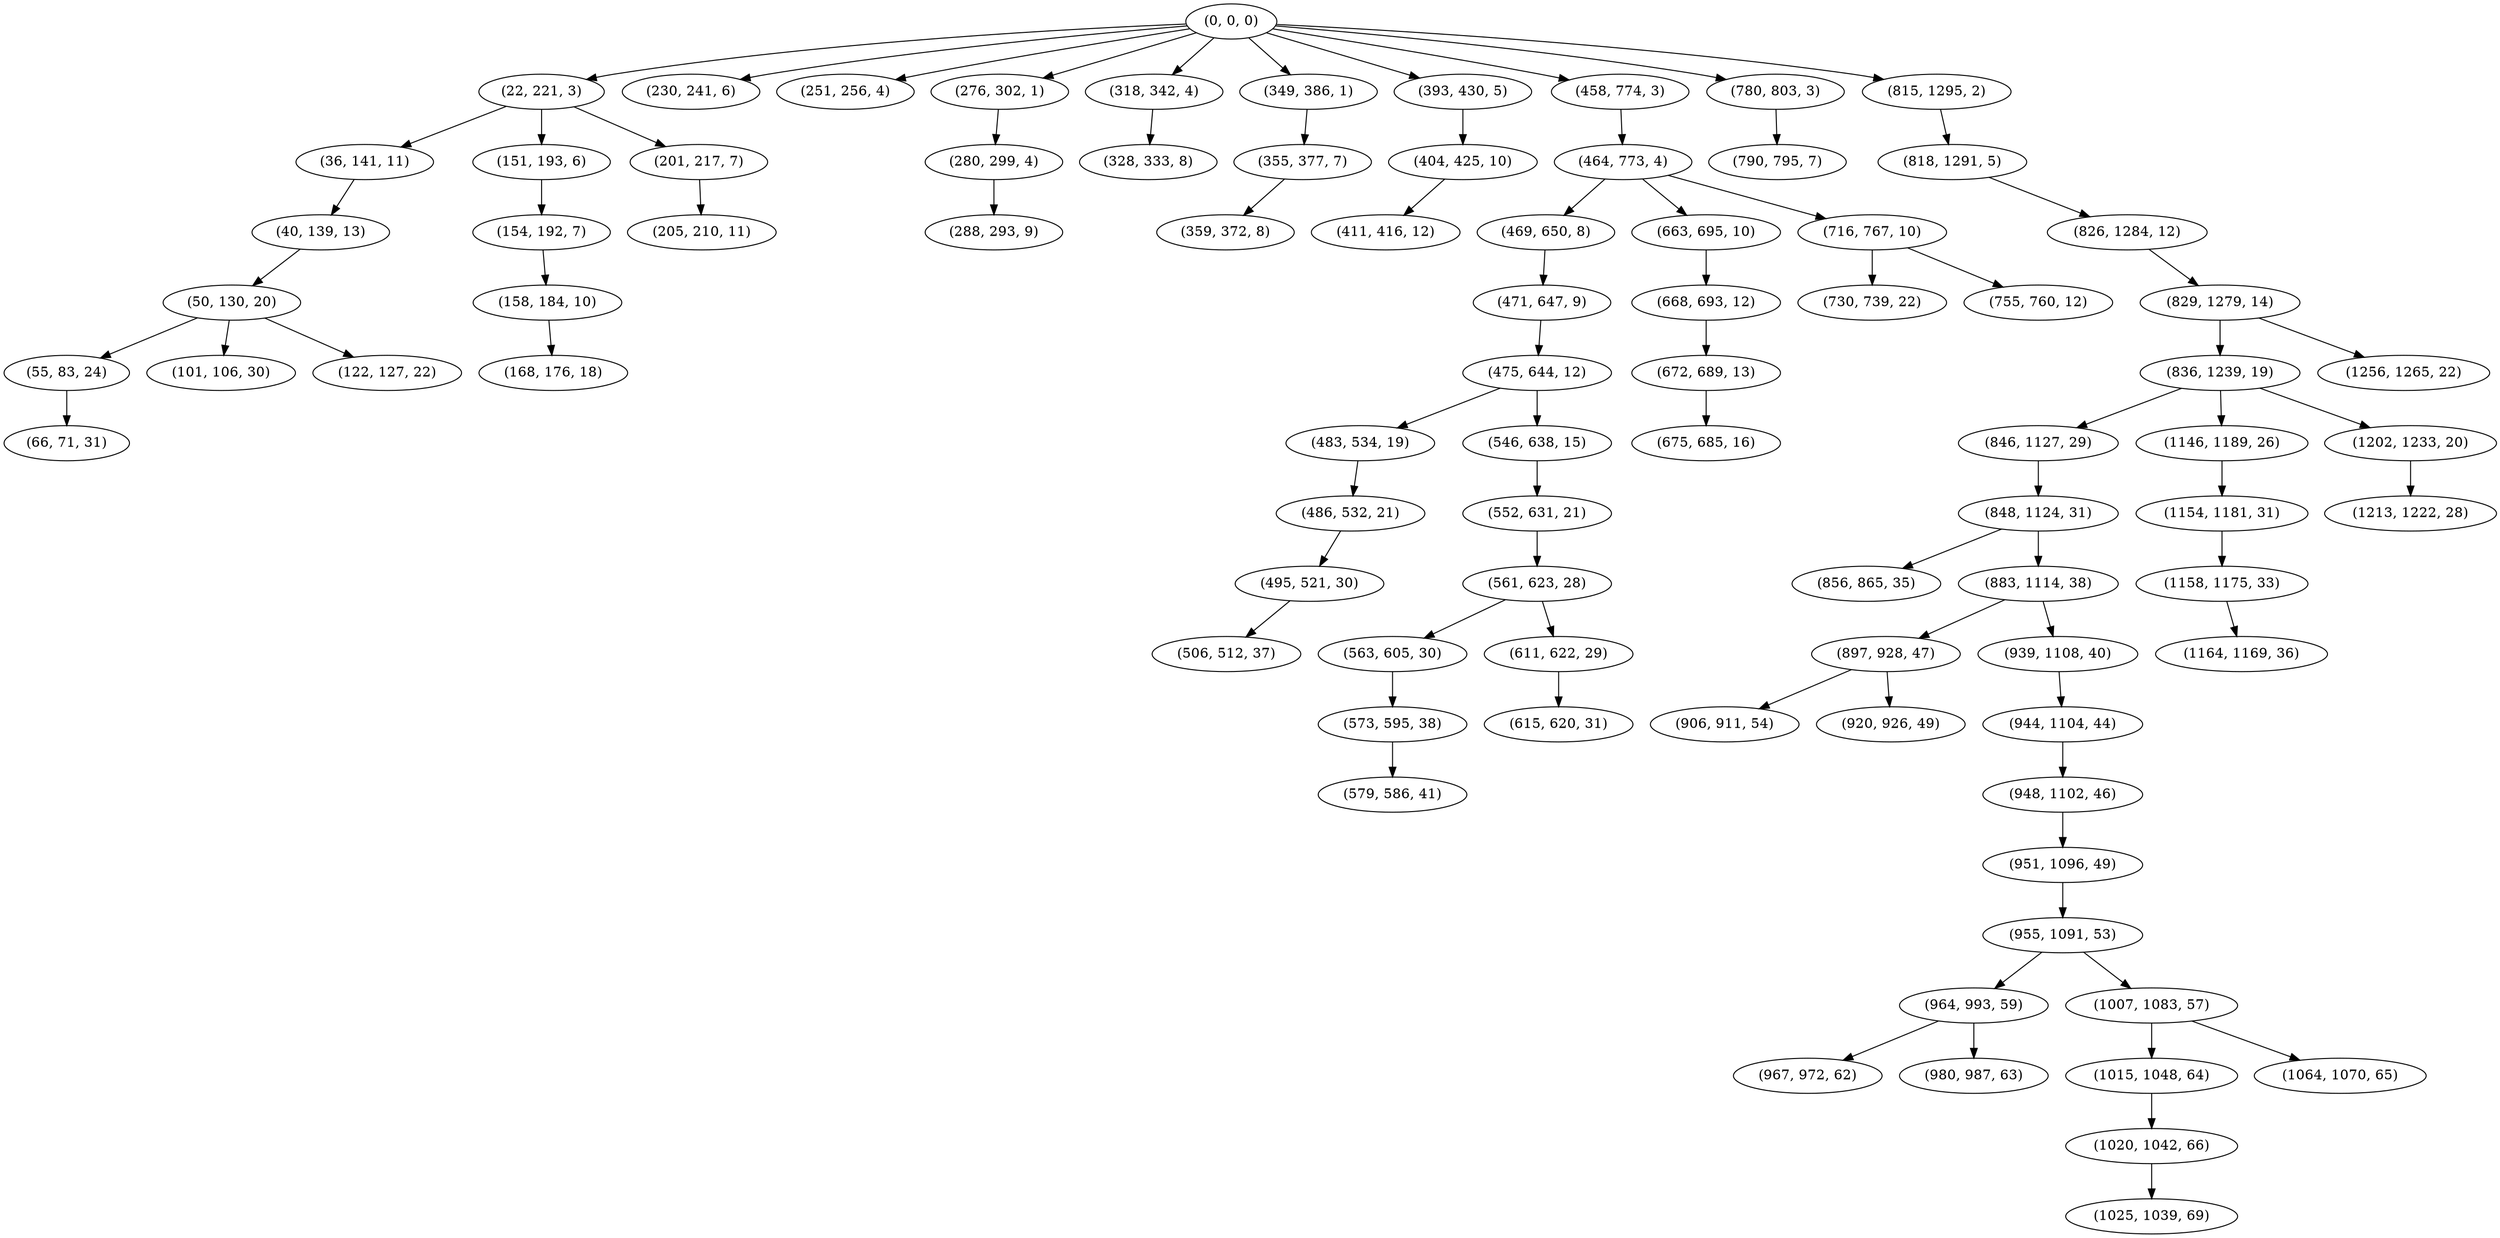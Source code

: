 digraph tree {
    "(0, 0, 0)";
    "(22, 221, 3)";
    "(36, 141, 11)";
    "(40, 139, 13)";
    "(50, 130, 20)";
    "(55, 83, 24)";
    "(66, 71, 31)";
    "(101, 106, 30)";
    "(122, 127, 22)";
    "(151, 193, 6)";
    "(154, 192, 7)";
    "(158, 184, 10)";
    "(168, 176, 18)";
    "(201, 217, 7)";
    "(205, 210, 11)";
    "(230, 241, 6)";
    "(251, 256, 4)";
    "(276, 302, 1)";
    "(280, 299, 4)";
    "(288, 293, 9)";
    "(318, 342, 4)";
    "(328, 333, 8)";
    "(349, 386, 1)";
    "(355, 377, 7)";
    "(359, 372, 8)";
    "(393, 430, 5)";
    "(404, 425, 10)";
    "(411, 416, 12)";
    "(458, 774, 3)";
    "(464, 773, 4)";
    "(469, 650, 8)";
    "(471, 647, 9)";
    "(475, 644, 12)";
    "(483, 534, 19)";
    "(486, 532, 21)";
    "(495, 521, 30)";
    "(506, 512, 37)";
    "(546, 638, 15)";
    "(552, 631, 21)";
    "(561, 623, 28)";
    "(563, 605, 30)";
    "(573, 595, 38)";
    "(579, 586, 41)";
    "(611, 622, 29)";
    "(615, 620, 31)";
    "(663, 695, 10)";
    "(668, 693, 12)";
    "(672, 689, 13)";
    "(675, 685, 16)";
    "(716, 767, 10)";
    "(730, 739, 22)";
    "(755, 760, 12)";
    "(780, 803, 3)";
    "(790, 795, 7)";
    "(815, 1295, 2)";
    "(818, 1291, 5)";
    "(826, 1284, 12)";
    "(829, 1279, 14)";
    "(836, 1239, 19)";
    "(846, 1127, 29)";
    "(848, 1124, 31)";
    "(856, 865, 35)";
    "(883, 1114, 38)";
    "(897, 928, 47)";
    "(906, 911, 54)";
    "(920, 926, 49)";
    "(939, 1108, 40)";
    "(944, 1104, 44)";
    "(948, 1102, 46)";
    "(951, 1096, 49)";
    "(955, 1091, 53)";
    "(964, 993, 59)";
    "(967, 972, 62)";
    "(980, 987, 63)";
    "(1007, 1083, 57)";
    "(1015, 1048, 64)";
    "(1020, 1042, 66)";
    "(1025, 1039, 69)";
    "(1064, 1070, 65)";
    "(1146, 1189, 26)";
    "(1154, 1181, 31)";
    "(1158, 1175, 33)";
    "(1164, 1169, 36)";
    "(1202, 1233, 20)";
    "(1213, 1222, 28)";
    "(1256, 1265, 22)";
    "(0, 0, 0)" -> "(22, 221, 3)";
    "(0, 0, 0)" -> "(230, 241, 6)";
    "(0, 0, 0)" -> "(251, 256, 4)";
    "(0, 0, 0)" -> "(276, 302, 1)";
    "(0, 0, 0)" -> "(318, 342, 4)";
    "(0, 0, 0)" -> "(349, 386, 1)";
    "(0, 0, 0)" -> "(393, 430, 5)";
    "(0, 0, 0)" -> "(458, 774, 3)";
    "(0, 0, 0)" -> "(780, 803, 3)";
    "(0, 0, 0)" -> "(815, 1295, 2)";
    "(22, 221, 3)" -> "(36, 141, 11)";
    "(22, 221, 3)" -> "(151, 193, 6)";
    "(22, 221, 3)" -> "(201, 217, 7)";
    "(36, 141, 11)" -> "(40, 139, 13)";
    "(40, 139, 13)" -> "(50, 130, 20)";
    "(50, 130, 20)" -> "(55, 83, 24)";
    "(50, 130, 20)" -> "(101, 106, 30)";
    "(50, 130, 20)" -> "(122, 127, 22)";
    "(55, 83, 24)" -> "(66, 71, 31)";
    "(151, 193, 6)" -> "(154, 192, 7)";
    "(154, 192, 7)" -> "(158, 184, 10)";
    "(158, 184, 10)" -> "(168, 176, 18)";
    "(201, 217, 7)" -> "(205, 210, 11)";
    "(276, 302, 1)" -> "(280, 299, 4)";
    "(280, 299, 4)" -> "(288, 293, 9)";
    "(318, 342, 4)" -> "(328, 333, 8)";
    "(349, 386, 1)" -> "(355, 377, 7)";
    "(355, 377, 7)" -> "(359, 372, 8)";
    "(393, 430, 5)" -> "(404, 425, 10)";
    "(404, 425, 10)" -> "(411, 416, 12)";
    "(458, 774, 3)" -> "(464, 773, 4)";
    "(464, 773, 4)" -> "(469, 650, 8)";
    "(464, 773, 4)" -> "(663, 695, 10)";
    "(464, 773, 4)" -> "(716, 767, 10)";
    "(469, 650, 8)" -> "(471, 647, 9)";
    "(471, 647, 9)" -> "(475, 644, 12)";
    "(475, 644, 12)" -> "(483, 534, 19)";
    "(475, 644, 12)" -> "(546, 638, 15)";
    "(483, 534, 19)" -> "(486, 532, 21)";
    "(486, 532, 21)" -> "(495, 521, 30)";
    "(495, 521, 30)" -> "(506, 512, 37)";
    "(546, 638, 15)" -> "(552, 631, 21)";
    "(552, 631, 21)" -> "(561, 623, 28)";
    "(561, 623, 28)" -> "(563, 605, 30)";
    "(561, 623, 28)" -> "(611, 622, 29)";
    "(563, 605, 30)" -> "(573, 595, 38)";
    "(573, 595, 38)" -> "(579, 586, 41)";
    "(611, 622, 29)" -> "(615, 620, 31)";
    "(663, 695, 10)" -> "(668, 693, 12)";
    "(668, 693, 12)" -> "(672, 689, 13)";
    "(672, 689, 13)" -> "(675, 685, 16)";
    "(716, 767, 10)" -> "(730, 739, 22)";
    "(716, 767, 10)" -> "(755, 760, 12)";
    "(780, 803, 3)" -> "(790, 795, 7)";
    "(815, 1295, 2)" -> "(818, 1291, 5)";
    "(818, 1291, 5)" -> "(826, 1284, 12)";
    "(826, 1284, 12)" -> "(829, 1279, 14)";
    "(829, 1279, 14)" -> "(836, 1239, 19)";
    "(829, 1279, 14)" -> "(1256, 1265, 22)";
    "(836, 1239, 19)" -> "(846, 1127, 29)";
    "(836, 1239, 19)" -> "(1146, 1189, 26)";
    "(836, 1239, 19)" -> "(1202, 1233, 20)";
    "(846, 1127, 29)" -> "(848, 1124, 31)";
    "(848, 1124, 31)" -> "(856, 865, 35)";
    "(848, 1124, 31)" -> "(883, 1114, 38)";
    "(883, 1114, 38)" -> "(897, 928, 47)";
    "(883, 1114, 38)" -> "(939, 1108, 40)";
    "(897, 928, 47)" -> "(906, 911, 54)";
    "(897, 928, 47)" -> "(920, 926, 49)";
    "(939, 1108, 40)" -> "(944, 1104, 44)";
    "(944, 1104, 44)" -> "(948, 1102, 46)";
    "(948, 1102, 46)" -> "(951, 1096, 49)";
    "(951, 1096, 49)" -> "(955, 1091, 53)";
    "(955, 1091, 53)" -> "(964, 993, 59)";
    "(955, 1091, 53)" -> "(1007, 1083, 57)";
    "(964, 993, 59)" -> "(967, 972, 62)";
    "(964, 993, 59)" -> "(980, 987, 63)";
    "(1007, 1083, 57)" -> "(1015, 1048, 64)";
    "(1007, 1083, 57)" -> "(1064, 1070, 65)";
    "(1015, 1048, 64)" -> "(1020, 1042, 66)";
    "(1020, 1042, 66)" -> "(1025, 1039, 69)";
    "(1146, 1189, 26)" -> "(1154, 1181, 31)";
    "(1154, 1181, 31)" -> "(1158, 1175, 33)";
    "(1158, 1175, 33)" -> "(1164, 1169, 36)";
    "(1202, 1233, 20)" -> "(1213, 1222, 28)";
}
